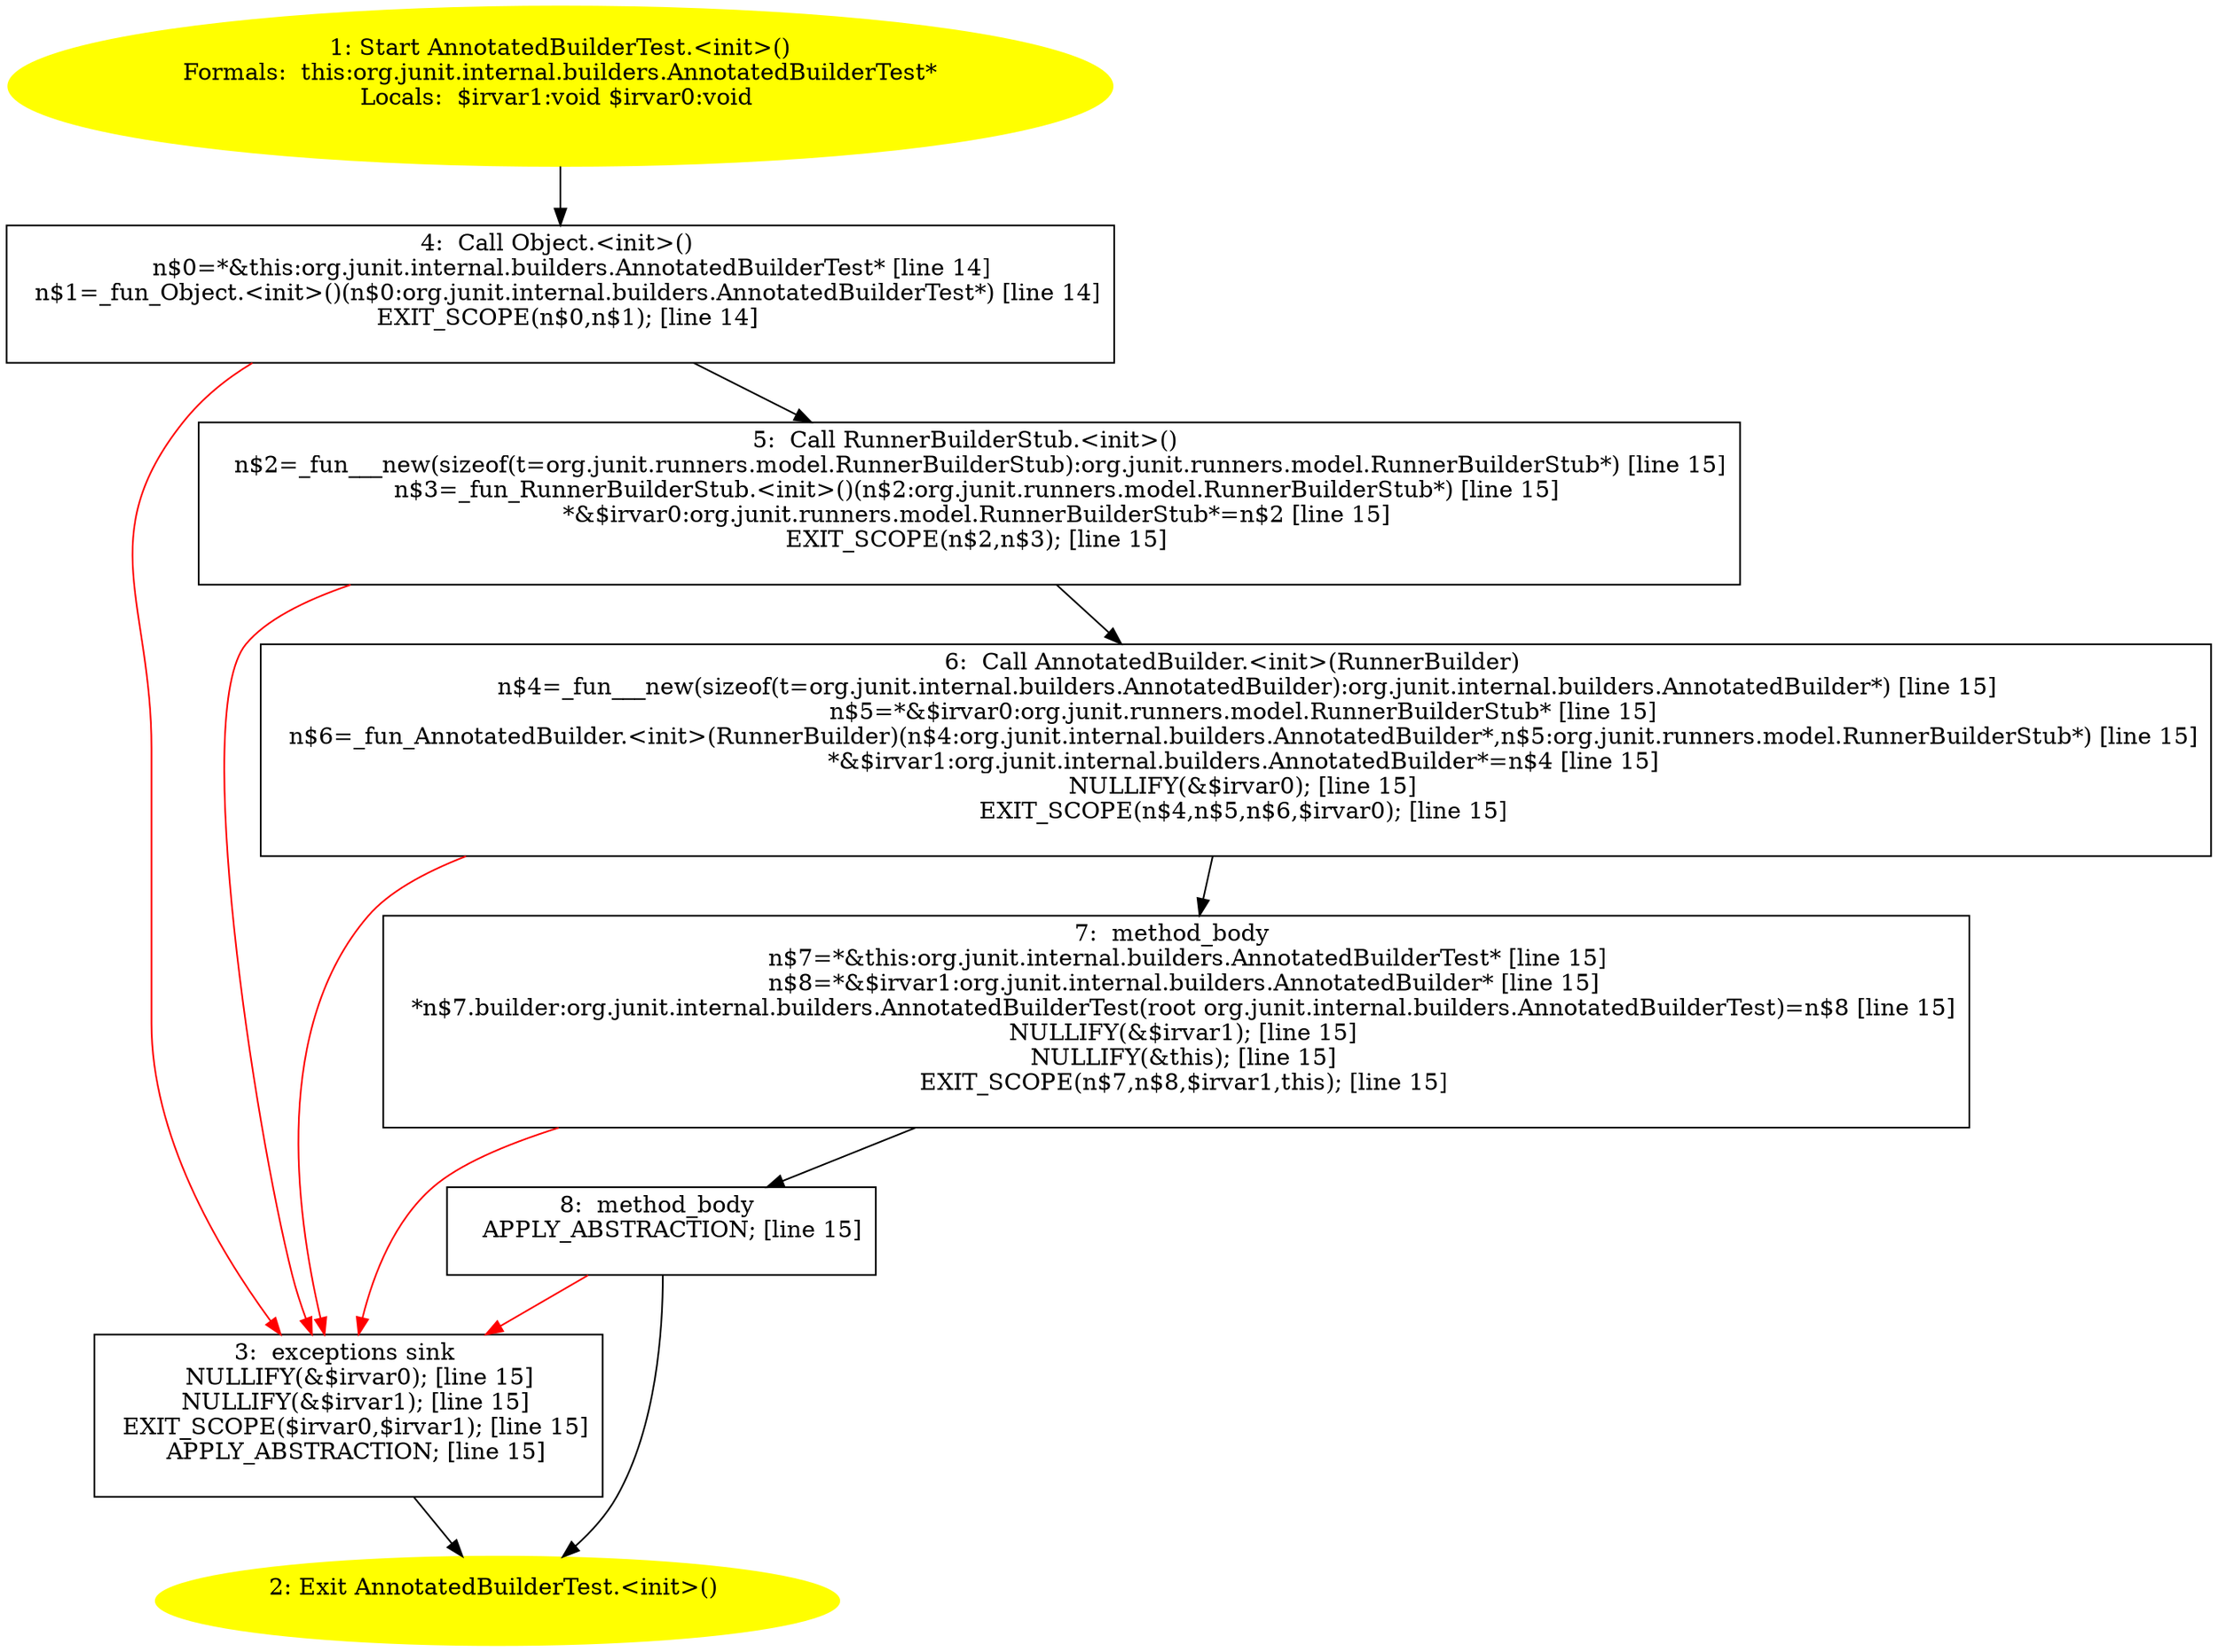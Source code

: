 /* @generated */
digraph cfg {
"org.junit.internal.builders.AnnotatedBuilderTest.<init>().6c4770e4720dfb87f21c59898aba175d_1" [label="1: Start AnnotatedBuilderTest.<init>()\nFormals:  this:org.junit.internal.builders.AnnotatedBuilderTest*\nLocals:  $irvar1:void $irvar0:void \n  " color=yellow style=filled]
	

	 "org.junit.internal.builders.AnnotatedBuilderTest.<init>().6c4770e4720dfb87f21c59898aba175d_1" -> "org.junit.internal.builders.AnnotatedBuilderTest.<init>().6c4770e4720dfb87f21c59898aba175d_4" ;
"org.junit.internal.builders.AnnotatedBuilderTest.<init>().6c4770e4720dfb87f21c59898aba175d_2" [label="2: Exit AnnotatedBuilderTest.<init>() \n  " color=yellow style=filled]
	

"org.junit.internal.builders.AnnotatedBuilderTest.<init>().6c4770e4720dfb87f21c59898aba175d_3" [label="3:  exceptions sink \n   NULLIFY(&$irvar0); [line 15]\n  NULLIFY(&$irvar1); [line 15]\n  EXIT_SCOPE($irvar0,$irvar1); [line 15]\n  APPLY_ABSTRACTION; [line 15]\n " shape="box"]
	

	 "org.junit.internal.builders.AnnotatedBuilderTest.<init>().6c4770e4720dfb87f21c59898aba175d_3" -> "org.junit.internal.builders.AnnotatedBuilderTest.<init>().6c4770e4720dfb87f21c59898aba175d_2" ;
"org.junit.internal.builders.AnnotatedBuilderTest.<init>().6c4770e4720dfb87f21c59898aba175d_4" [label="4:  Call Object.<init>() \n   n$0=*&this:org.junit.internal.builders.AnnotatedBuilderTest* [line 14]\n  n$1=_fun_Object.<init>()(n$0:org.junit.internal.builders.AnnotatedBuilderTest*) [line 14]\n  EXIT_SCOPE(n$0,n$1); [line 14]\n " shape="box"]
	

	 "org.junit.internal.builders.AnnotatedBuilderTest.<init>().6c4770e4720dfb87f21c59898aba175d_4" -> "org.junit.internal.builders.AnnotatedBuilderTest.<init>().6c4770e4720dfb87f21c59898aba175d_5" ;
	 "org.junit.internal.builders.AnnotatedBuilderTest.<init>().6c4770e4720dfb87f21c59898aba175d_4" -> "org.junit.internal.builders.AnnotatedBuilderTest.<init>().6c4770e4720dfb87f21c59898aba175d_3" [color="red" ];
"org.junit.internal.builders.AnnotatedBuilderTest.<init>().6c4770e4720dfb87f21c59898aba175d_5" [label="5:  Call RunnerBuilderStub.<init>() \n   n$2=_fun___new(sizeof(t=org.junit.runners.model.RunnerBuilderStub):org.junit.runners.model.RunnerBuilderStub*) [line 15]\n  n$3=_fun_RunnerBuilderStub.<init>()(n$2:org.junit.runners.model.RunnerBuilderStub*) [line 15]\n  *&$irvar0:org.junit.runners.model.RunnerBuilderStub*=n$2 [line 15]\n  EXIT_SCOPE(n$2,n$3); [line 15]\n " shape="box"]
	

	 "org.junit.internal.builders.AnnotatedBuilderTest.<init>().6c4770e4720dfb87f21c59898aba175d_5" -> "org.junit.internal.builders.AnnotatedBuilderTest.<init>().6c4770e4720dfb87f21c59898aba175d_6" ;
	 "org.junit.internal.builders.AnnotatedBuilderTest.<init>().6c4770e4720dfb87f21c59898aba175d_5" -> "org.junit.internal.builders.AnnotatedBuilderTest.<init>().6c4770e4720dfb87f21c59898aba175d_3" [color="red" ];
"org.junit.internal.builders.AnnotatedBuilderTest.<init>().6c4770e4720dfb87f21c59898aba175d_6" [label="6:  Call AnnotatedBuilder.<init>(RunnerBuilder) \n   n$4=_fun___new(sizeof(t=org.junit.internal.builders.AnnotatedBuilder):org.junit.internal.builders.AnnotatedBuilder*) [line 15]\n  n$5=*&$irvar0:org.junit.runners.model.RunnerBuilderStub* [line 15]\n  n$6=_fun_AnnotatedBuilder.<init>(RunnerBuilder)(n$4:org.junit.internal.builders.AnnotatedBuilder*,n$5:org.junit.runners.model.RunnerBuilderStub*) [line 15]\n  *&$irvar1:org.junit.internal.builders.AnnotatedBuilder*=n$4 [line 15]\n  NULLIFY(&$irvar0); [line 15]\n  EXIT_SCOPE(n$4,n$5,n$6,$irvar0); [line 15]\n " shape="box"]
	

	 "org.junit.internal.builders.AnnotatedBuilderTest.<init>().6c4770e4720dfb87f21c59898aba175d_6" -> "org.junit.internal.builders.AnnotatedBuilderTest.<init>().6c4770e4720dfb87f21c59898aba175d_7" ;
	 "org.junit.internal.builders.AnnotatedBuilderTest.<init>().6c4770e4720dfb87f21c59898aba175d_6" -> "org.junit.internal.builders.AnnotatedBuilderTest.<init>().6c4770e4720dfb87f21c59898aba175d_3" [color="red" ];
"org.junit.internal.builders.AnnotatedBuilderTest.<init>().6c4770e4720dfb87f21c59898aba175d_7" [label="7:  method_body \n   n$7=*&this:org.junit.internal.builders.AnnotatedBuilderTest* [line 15]\n  n$8=*&$irvar1:org.junit.internal.builders.AnnotatedBuilder* [line 15]\n  *n$7.builder:org.junit.internal.builders.AnnotatedBuilderTest(root org.junit.internal.builders.AnnotatedBuilderTest)=n$8 [line 15]\n  NULLIFY(&$irvar1); [line 15]\n  NULLIFY(&this); [line 15]\n  EXIT_SCOPE(n$7,n$8,$irvar1,this); [line 15]\n " shape="box"]
	

	 "org.junit.internal.builders.AnnotatedBuilderTest.<init>().6c4770e4720dfb87f21c59898aba175d_7" -> "org.junit.internal.builders.AnnotatedBuilderTest.<init>().6c4770e4720dfb87f21c59898aba175d_8" ;
	 "org.junit.internal.builders.AnnotatedBuilderTest.<init>().6c4770e4720dfb87f21c59898aba175d_7" -> "org.junit.internal.builders.AnnotatedBuilderTest.<init>().6c4770e4720dfb87f21c59898aba175d_3" [color="red" ];
"org.junit.internal.builders.AnnotatedBuilderTest.<init>().6c4770e4720dfb87f21c59898aba175d_8" [label="8:  method_body \n   APPLY_ABSTRACTION; [line 15]\n " shape="box"]
	

	 "org.junit.internal.builders.AnnotatedBuilderTest.<init>().6c4770e4720dfb87f21c59898aba175d_8" -> "org.junit.internal.builders.AnnotatedBuilderTest.<init>().6c4770e4720dfb87f21c59898aba175d_2" ;
	 "org.junit.internal.builders.AnnotatedBuilderTest.<init>().6c4770e4720dfb87f21c59898aba175d_8" -> "org.junit.internal.builders.AnnotatedBuilderTest.<init>().6c4770e4720dfb87f21c59898aba175d_3" [color="red" ];
}
